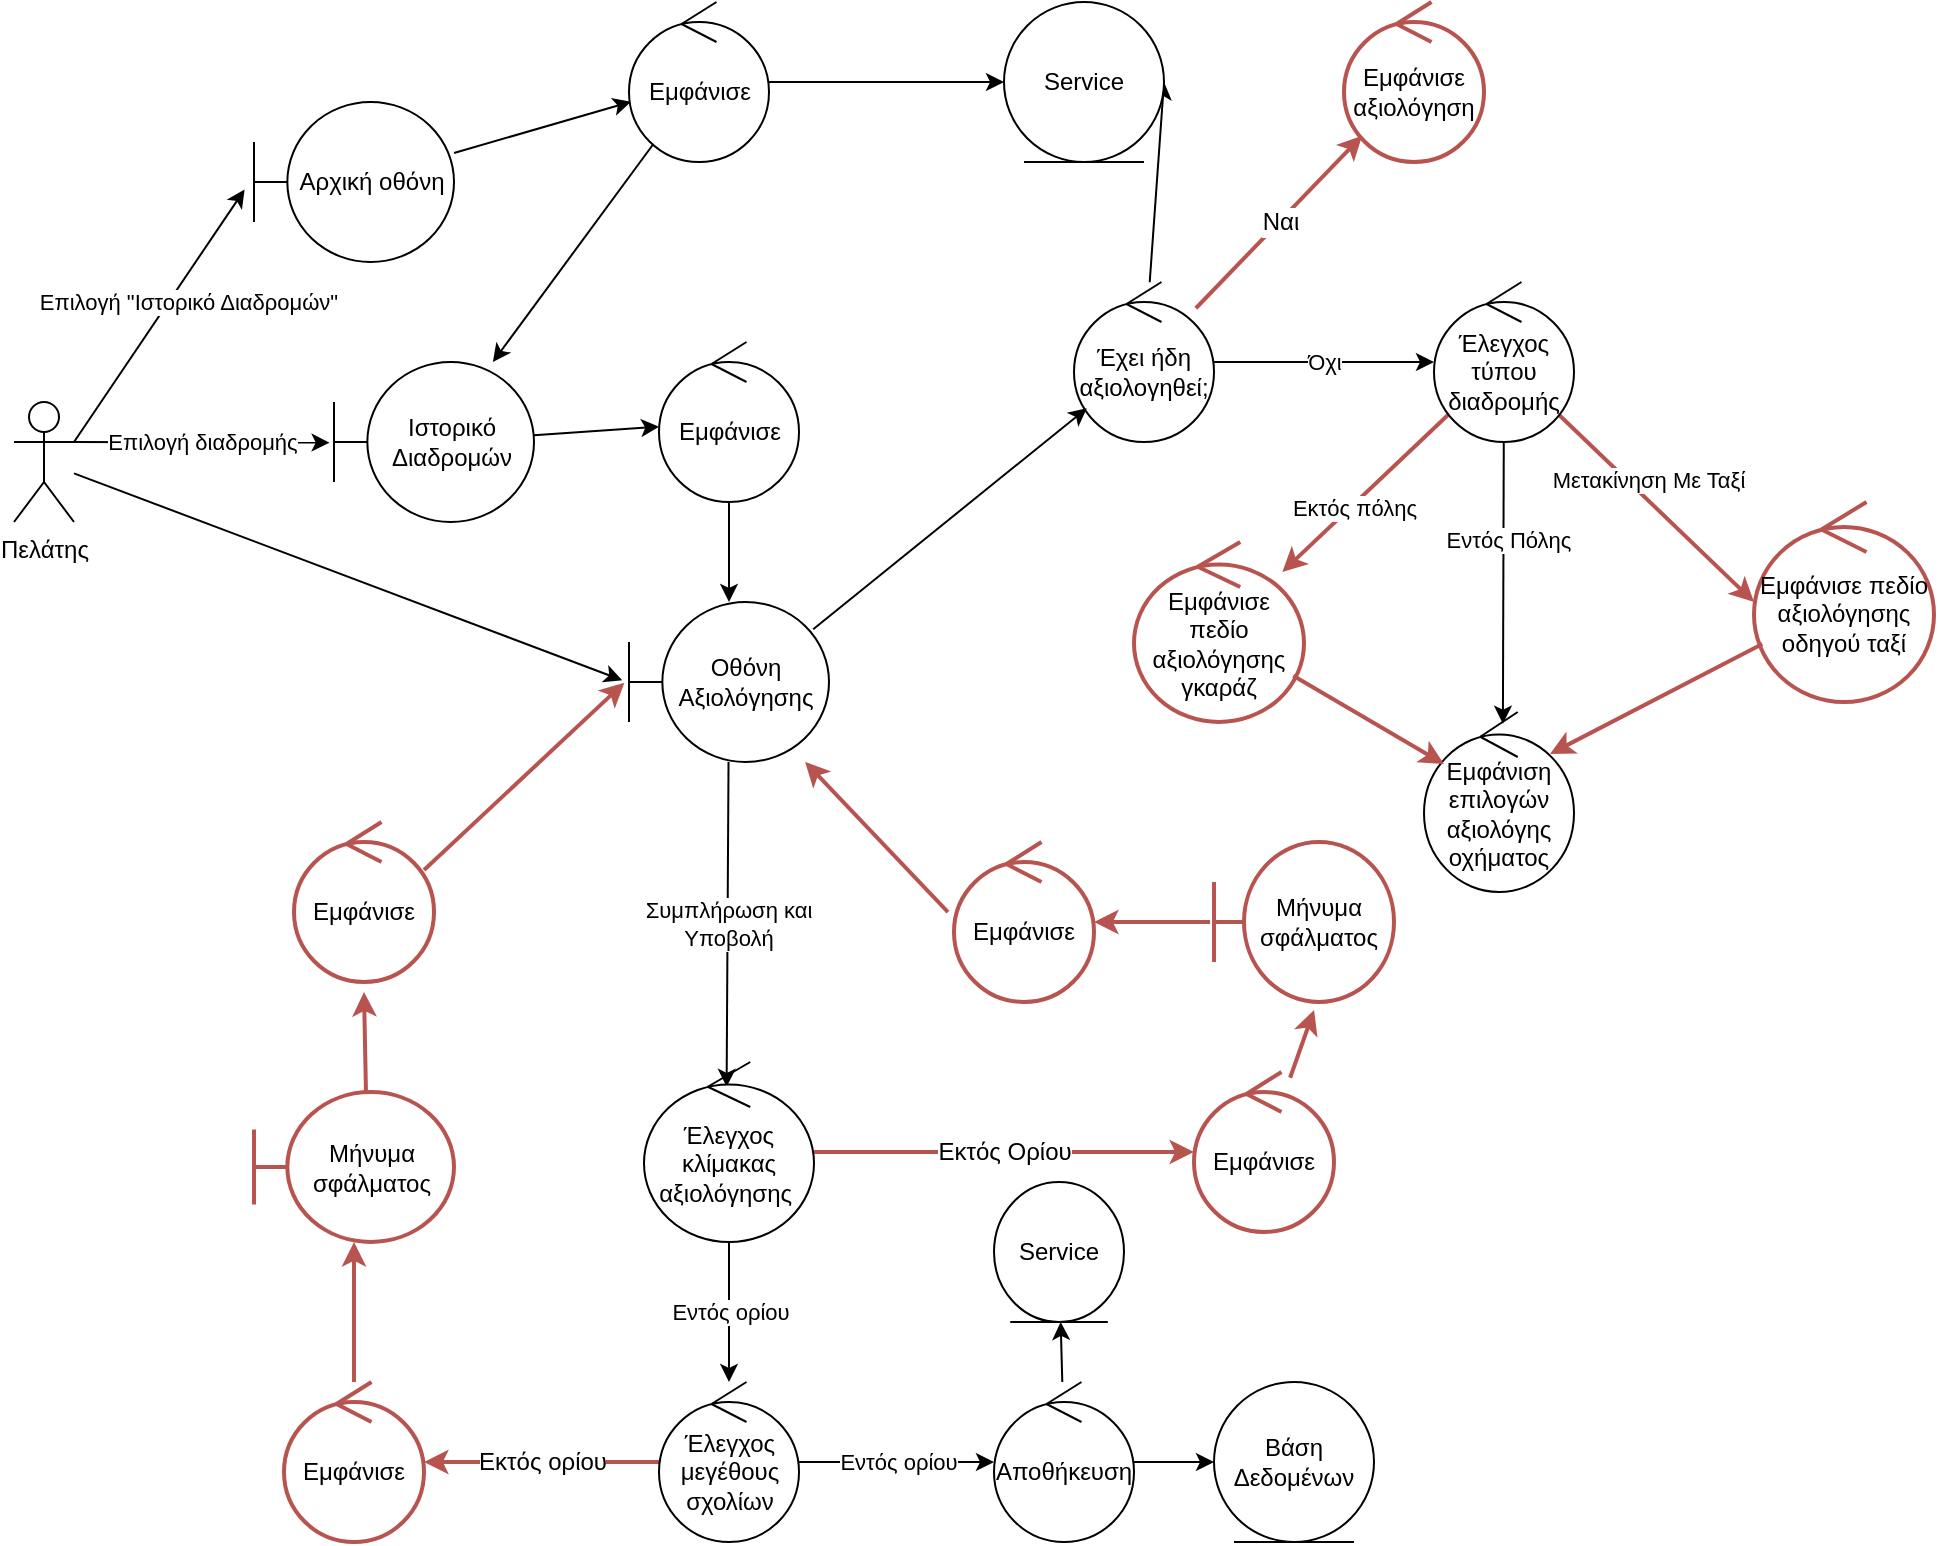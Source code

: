 <mxfile>
    <diagram id="tMwVYfzn25PWMmUZTQfm" name="Page-1">
        <mxGraphModel dx="1606" dy="571" grid="1" gridSize="10" guides="1" tooltips="1" connect="1" arrows="1" fold="1" page="1" pageScale="1" pageWidth="850" pageHeight="1100" math="0" shadow="0">
            <root>
                <mxCell id="0"/>
                <mxCell id="1" parent="0"/>
                <mxCell id="17" value="" style="edgeStyle=none;html=1;entryX=-0.047;entryY=0.547;entryDx=0;entryDy=0;entryPerimeter=0;exitX=1;exitY=0.333;exitDx=0;exitDy=0;exitPerimeter=0;" parent="1" source="2" target="57" edge="1">
                    <mxGeometry relative="1" as="geometry"/>
                </mxCell>
                <mxCell id="18" value="Επιλογή &quot;Ιστορικό Διαδρομών&quot;" style="edgeLabel;html=1;align=center;verticalAlign=middle;resizable=0;points=[];" parent="17" vertex="1" connectable="0">
                    <mxGeometry x="-0.355" y="-3" relative="1" as="geometry">
                        <mxPoint x="27" y="-31" as="offset"/>
                    </mxGeometry>
                </mxCell>
                <mxCell id="26" style="edgeStyle=none;html=1;entryX=-0.034;entryY=0.489;entryDx=0;entryDy=0;entryPerimeter=0;" parent="1" source="2" target="104" edge="1">
                    <mxGeometry relative="1" as="geometry"/>
                </mxCell>
                <mxCell id="66" value="Επιλογή διαδρομής" style="edgeStyle=none;html=1;exitX=1;exitY=0.333;exitDx=0;exitDy=0;exitPerimeter=0;entryX=-0.022;entryY=0.504;entryDx=0;entryDy=0;entryPerimeter=0;" parent="1" source="2" target="10" edge="1">
                    <mxGeometry relative="1" as="geometry"/>
                </mxCell>
                <mxCell id="2" value="Πελάτης" style="shape=umlActor;verticalLabelPosition=bottom;verticalAlign=top;html=1;" parent="1" vertex="1">
                    <mxGeometry x="-350" y="520" width="30" height="60" as="geometry"/>
                </mxCell>
                <mxCell id="14" value="" style="edgeStyle=none;html=1;entryX=0.526;entryY=0.065;entryDx=0;entryDy=0;entryPerimeter=0;" parent="1" source="8" target="15" edge="1">
                    <mxGeometry relative="1" as="geometry">
                        <mxPoint x="725" y="590" as="targetPoint"/>
                    </mxGeometry>
                </mxCell>
                <mxCell id="46" value="Εντός Πόλης" style="edgeLabel;html=1;align=center;verticalAlign=middle;resizable=0;points=[];" parent="14" vertex="1" connectable="0">
                    <mxGeometry x="-0.301" y="2" relative="1" as="geometry">
                        <mxPoint as="offset"/>
                    </mxGeometry>
                </mxCell>
                <mxCell id="43" style="edgeStyle=none;html=1;fontSize=12;fillColor=none;strokeColor=#b85450;strokeWidth=2;" parent="1" source="8" target="42" edge="1">
                    <mxGeometry relative="1" as="geometry"/>
                </mxCell>
                <mxCell id="45" value="Εκτός πόλης" style="edgeLabel;html=1;align=center;verticalAlign=middle;resizable=0;points=[];" parent="43" vertex="1" connectable="0">
                    <mxGeometry x="0.177" y="1" relative="1" as="geometry">
                        <mxPoint as="offset"/>
                    </mxGeometry>
                </mxCell>
                <mxCell id="48" style="edgeStyle=none;html=1;entryX=0;entryY=0.5;entryDx=0;entryDy=0;entryPerimeter=0;fontSize=12;fillColor=none;strokeColor=#b85450;strokeWidth=2;" parent="1" source="8" target="47" edge="1">
                    <mxGeometry relative="1" as="geometry"/>
                </mxCell>
                <mxCell id="49" value="Μετακίνηση Με Ταξί" style="edgeLabel;html=1;align=center;verticalAlign=middle;resizable=0;points=[];" parent="48" vertex="1" connectable="0">
                    <mxGeometry x="-0.3" relative="1" as="geometry">
                        <mxPoint x="11" as="offset"/>
                    </mxGeometry>
                </mxCell>
                <mxCell id="8" value="Έλεγχος τύπου διαδρομής" style="ellipse;shape=umlControl;whiteSpace=wrap;html=1;" parent="1" vertex="1">
                    <mxGeometry x="360" y="460" width="70" height="80" as="geometry"/>
                </mxCell>
                <mxCell id="105" value="" style="edgeStyle=none;html=1;" parent="1" source="10" target="103" edge="1">
                    <mxGeometry relative="1" as="geometry"/>
                </mxCell>
                <mxCell id="10" value="Ιστορικό Διαδρομών" style="shape=umlBoundary;whiteSpace=wrap;html=1;" parent="1" vertex="1">
                    <mxGeometry x="-190" y="500" width="100" height="80" as="geometry"/>
                </mxCell>
                <mxCell id="15" value="Εμφάνιση επιλογών αξιολόγης οχήματος" style="ellipse;shape=umlControl;whiteSpace=wrap;html=1;fillColor=default;strokeColor=default;strokeWidth=1;" parent="1" vertex="1">
                    <mxGeometry x="355" y="675" width="75" height="90" as="geometry"/>
                </mxCell>
                <mxCell id="30" value="Συμπλήρωση και&lt;br&gt;Υποβολή" style="edgeStyle=none;html=1;entryX=0.486;entryY=0.138;entryDx=0;entryDy=0;entryPerimeter=0;" parent="1" source="104" target="29" edge="1">
                    <mxGeometry relative="1" as="geometry">
                        <mxPoint x="-1" y="770" as="sourcePoint"/>
                    </mxGeometry>
                </mxCell>
                <mxCell id="32" value="Εντός ορίου" style="edgeStyle=none;html=1;" parent="1" source="29" target="31" edge="1">
                    <mxGeometry relative="1" as="geometry"/>
                </mxCell>
                <mxCell id="85" value="Εκτός Ορίου" style="edgeStyle=none;html=1;fontSize=12;fillColor=none;strokeColor=#b85450;strokeWidth=2;" parent="1" source="29" target="51" edge="1">
                    <mxGeometry relative="1" as="geometry"/>
                </mxCell>
                <mxCell id="29" value="Έλεγχος κλίμακας αξιολόγησης&amp;nbsp;" style="ellipse;shape=umlControl;whiteSpace=wrap;html=1;" parent="1" vertex="1">
                    <mxGeometry x="-35" y="850" width="85" height="90" as="geometry"/>
                </mxCell>
                <mxCell id="34" value="Εντός ορίου" style="edgeStyle=none;html=1;" parent="1" source="31" target="33" edge="1">
                    <mxGeometry relative="1" as="geometry"/>
                </mxCell>
                <mxCell id="88" value="Εκτός ορίου" style="edgeStyle=none;html=1;fontSize=12;fillColor=none;strokeColor=#b85450;strokeWidth=2;" parent="1" source="31" target="54" edge="1">
                    <mxGeometry relative="1" as="geometry"/>
                </mxCell>
                <mxCell id="31" value="Έλεγχος μεγέθους σχολίων" style="ellipse;shape=umlControl;whiteSpace=wrap;html=1;" parent="1" vertex="1">
                    <mxGeometry x="-27.5" y="1010" width="70" height="80" as="geometry"/>
                </mxCell>
                <mxCell id="36" value="" style="edgeStyle=none;html=1;" parent="1" source="33" target="35" edge="1">
                    <mxGeometry relative="1" as="geometry"/>
                </mxCell>
                <mxCell id="102" value="" style="edgeStyle=none;html=1;" parent="1" source="33" target="101" edge="1">
                    <mxGeometry relative="1" as="geometry"/>
                </mxCell>
                <mxCell id="33" value="Αποθήκευση" style="ellipse;shape=umlControl;whiteSpace=wrap;html=1;" parent="1" vertex="1">
                    <mxGeometry x="140" y="1010" width="70" height="80" as="geometry"/>
                </mxCell>
                <mxCell id="35" value="Βάση Δεδομένων" style="ellipse;shape=umlEntity;whiteSpace=wrap;html=1;" parent="1" vertex="1">
                    <mxGeometry x="250" y="1010" width="80" height="80" as="geometry"/>
                </mxCell>
                <mxCell id="84" style="edgeStyle=none;html=1;entryX=0.133;entryY=0.289;entryDx=0;entryDy=0;entryPerimeter=0;fontSize=12;fillColor=none;strokeColor=#b85450;strokeWidth=2;" parent="1" source="42" target="15" edge="1">
                    <mxGeometry relative="1" as="geometry">
                        <mxPoint x="580" y="690" as="targetPoint"/>
                    </mxGeometry>
                </mxCell>
                <mxCell id="42" value="Εμφάνισε πεδίο αξιολόγησης γκαράζ" style="ellipse;shape=umlControl;whiteSpace=wrap;html=1;strokeColor=#b85450;fillColor=none;strokeWidth=2;" parent="1" vertex="1">
                    <mxGeometry x="210" y="590" width="85" height="90" as="geometry"/>
                </mxCell>
                <mxCell id="50" style="edgeStyle=none;html=1;entryX=0.84;entryY=0.233;entryDx=0;entryDy=0;entryPerimeter=0;fontSize=12;fillColor=none;strokeColor=#b85450;strokeWidth=2;" parent="1" source="47" target="15" edge="1">
                    <mxGeometry relative="1" as="geometry"/>
                </mxCell>
                <mxCell id="47" value="Εμφάνισε πεδίο αξιολόγησης οδηγού ταξί" style="ellipse;shape=umlControl;whiteSpace=wrap;html=1;strokeColor=#b85450;fillColor=none;strokeWidth=2;" parent="1" vertex="1">
                    <mxGeometry x="520" y="570" width="90" height="100" as="geometry"/>
                </mxCell>
                <mxCell id="90" value="" style="edgeStyle=none;html=1;fontSize=12;fillColor=none;strokeColor=#b85450;strokeWidth=2;entryX=0.556;entryY=1.05;entryDx=0;entryDy=0;entryPerimeter=0;" parent="1" source="51" target="89" edge="1">
                    <mxGeometry relative="1" as="geometry"/>
                </mxCell>
                <mxCell id="51" value="Εμφάνισε" style="ellipse;shape=umlControl;whiteSpace=wrap;html=1;strokeColor=#b85450;fillColor=none;strokeWidth=2;" parent="1" vertex="1">
                    <mxGeometry x="240" y="855" width="70" height="80" as="geometry"/>
                </mxCell>
                <mxCell id="92" value="" style="edgeStyle=none;html=1;fontSize=12;fillColor=none;strokeColor=#b85450;strokeWidth=2;" parent="1" source="54" target="91" edge="1">
                    <mxGeometry relative="1" as="geometry"/>
                </mxCell>
                <mxCell id="54" value="Εμφάνισε" style="ellipse;shape=umlControl;whiteSpace=wrap;html=1;strokeColor=#b85450;fillColor=none;strokeWidth=2;" parent="1" vertex="1">
                    <mxGeometry x="-215" y="1010" width="70" height="80" as="geometry"/>
                </mxCell>
                <mxCell id="60" value="" style="edgeStyle=none;html=1;" parent="1" source="57" target="59" edge="1">
                    <mxGeometry relative="1" as="geometry"/>
                </mxCell>
                <mxCell id="57" value="Αρχική οθόνη" style="shape=umlBoundary;whiteSpace=wrap;html=1;" parent="1" vertex="1">
                    <mxGeometry x="-230" y="370" width="100" height="80" as="geometry"/>
                </mxCell>
                <mxCell id="62" value="" style="edgeStyle=none;html=1;" parent="1" source="59" target="10" edge="1">
                    <mxGeometry relative="1" as="geometry"/>
                </mxCell>
                <mxCell id="73" style="edgeStyle=none;html=1;entryX=0;entryY=0.5;entryDx=0;entryDy=0;" parent="1" source="59" target="72" edge="1">
                    <mxGeometry relative="1" as="geometry"/>
                </mxCell>
                <mxCell id="59" value="Εμφάνισε" style="ellipse;shape=umlControl;whiteSpace=wrap;html=1;" parent="1" vertex="1">
                    <mxGeometry x="-42.5" y="320" width="70" height="80" as="geometry"/>
                </mxCell>
                <mxCell id="71" value="Ναι" style="edgeStyle=none;html=1;fontSize=12;fillColor=none;strokeColor=#b85450;strokeWidth=2;" parent="1" source="67" target="70" edge="1">
                    <mxGeometry relative="1" as="geometry"/>
                </mxCell>
                <mxCell id="74" style="edgeStyle=none;html=1;entryX=1;entryY=0.5;entryDx=0;entryDy=0;" parent="1" source="67" target="72" edge="1">
                    <mxGeometry relative="1" as="geometry"/>
                </mxCell>
                <mxCell id="82" value="Όχι" style="edgeStyle=none;html=1;" parent="1" source="67" target="8" edge="1">
                    <mxGeometry relative="1" as="geometry"/>
                </mxCell>
                <mxCell id="67" value="Έχει ήδη αξιολογηθεί;" style="ellipse;shape=umlControl;whiteSpace=wrap;html=1;" parent="1" vertex="1">
                    <mxGeometry x="180" y="460" width="70" height="80" as="geometry"/>
                </mxCell>
                <mxCell id="70" value="Εμφάνισε&lt;br&gt;αξιολόγηση" style="ellipse;shape=umlControl;whiteSpace=wrap;html=1;fillColor=none;strokeColor=#b85450;strokeWidth=2;" parent="1" vertex="1">
                    <mxGeometry x="315" y="320" width="70" height="80" as="geometry"/>
                </mxCell>
                <mxCell id="72" value="Service" style="ellipse;shape=umlEntity;whiteSpace=wrap;html=1;" parent="1" vertex="1">
                    <mxGeometry x="145" y="320" width="80" height="80" as="geometry"/>
                </mxCell>
                <mxCell id="89" value="Μήνυμα σφάλματος" style="shape=umlBoundary;whiteSpace=wrap;html=1;fillColor=none;strokeColor=#b85450;strokeWidth=2;" parent="1" vertex="1">
                    <mxGeometry x="250" y="740" width="90" height="80" as="geometry"/>
                </mxCell>
                <mxCell id="91" value="Μήνυμα σφάλματος" style="shape=umlBoundary;whiteSpace=wrap;html=1;fillColor=none;strokeColor=#b85450;strokeWidth=2;" parent="1" vertex="1">
                    <mxGeometry x="-230" y="865" width="100" height="75" as="geometry"/>
                </mxCell>
                <mxCell id="95" value="Εμφάνισε" style="ellipse;shape=umlControl;whiteSpace=wrap;html=1;strokeColor=#b85450;fillColor=none;strokeWidth=2;" parent="1" vertex="1">
                    <mxGeometry x="-210" y="730" width="70" height="80" as="geometry"/>
                </mxCell>
                <mxCell id="96" style="edgeStyle=none;html=1;fontSize=12;fillColor=none;strokeColor=#b85450;strokeWidth=2;exitX=0.56;exitY=0.013;exitDx=0;exitDy=0;exitPerimeter=0;entryX=0.5;entryY=1.063;entryDx=0;entryDy=0;entryPerimeter=0;" parent="1" source="91" target="95" edge="1">
                    <mxGeometry relative="1" as="geometry">
                        <mxPoint x="-200" y="840" as="sourcePoint"/>
                        <mxPoint x="-325.02" y="801.06" as="targetPoint"/>
                    </mxGeometry>
                </mxCell>
                <mxCell id="97" style="edgeStyle=none;html=1;fontSize=12;fillColor=none;strokeColor=#b85450;strokeWidth=2;exitX=0.929;exitY=0.3;exitDx=0;exitDy=0;exitPerimeter=0;entryX=-0.023;entryY=0.504;entryDx=0;entryDy=0;entryPerimeter=0;" parent="1" source="95" target="104" edge="1">
                    <mxGeometry relative="1" as="geometry">
                        <mxPoint x="-65" y="809.995" as="sourcePoint"/>
                        <mxPoint x="-64" y="766.01" as="targetPoint"/>
                    </mxGeometry>
                </mxCell>
                <mxCell id="98" value="Εμφάνισε" style="ellipse;shape=umlControl;whiteSpace=wrap;html=1;strokeColor=#b85450;fillColor=none;strokeWidth=2;" parent="1" vertex="1">
                    <mxGeometry x="120" y="740" width="70" height="80" as="geometry"/>
                </mxCell>
                <mxCell id="99" value="" style="edgeStyle=none;html=1;fontSize=12;fillColor=none;strokeColor=#b85450;strokeWidth=2;exitX=-0.043;exitY=0.438;exitDx=0;exitDy=0;exitPerimeter=0;" parent="1" source="98" target="104" edge="1">
                    <mxGeometry relative="1" as="geometry">
                        <mxPoint x="108.897" y="878.11" as="sourcePoint"/>
                        <mxPoint x="141.103" y="830" as="targetPoint"/>
                    </mxGeometry>
                </mxCell>
                <mxCell id="100" value="" style="edgeStyle=none;html=1;fontSize=12;fillColor=none;strokeColor=#b85450;strokeWidth=2;entryX=1;entryY=0.5;entryDx=0;entryDy=0;entryPerimeter=0;exitX=-0.022;exitY=0.5;exitDx=0;exitDy=0;exitPerimeter=0;" parent="1" source="89" target="98" edge="1">
                    <mxGeometry relative="1" as="geometry">
                        <mxPoint x="236.127" y="938.11" as="sourcePoint"/>
                        <mxPoint x="268.333" y="890" as="targetPoint"/>
                    </mxGeometry>
                </mxCell>
                <mxCell id="101" value="Service" style="ellipse;shape=umlEntity;whiteSpace=wrap;html=1;" parent="1" vertex="1">
                    <mxGeometry x="140" y="910" width="65" height="70" as="geometry"/>
                </mxCell>
                <mxCell id="106" value="" style="edgeStyle=none;html=1;" parent="1" source="103" target="104" edge="1">
                    <mxGeometry relative="1" as="geometry"/>
                </mxCell>
                <mxCell id="103" value="Εμφάνισε" style="ellipse;shape=umlControl;whiteSpace=wrap;html=1;" parent="1" vertex="1">
                    <mxGeometry x="-27.5" y="490" width="70" height="80" as="geometry"/>
                </mxCell>
                <mxCell id="107" value="" style="edgeStyle=none;html=1;exitX=0.921;exitY=0.17;exitDx=0;exitDy=0;exitPerimeter=0;" parent="1" source="104" target="67" edge="1">
                    <mxGeometry relative="1" as="geometry"/>
                </mxCell>
                <mxCell id="104" value="Οθόνη Αξιολόγησης" style="shape=umlBoundary;whiteSpace=wrap;html=1;" parent="1" vertex="1">
                    <mxGeometry x="-42.5" y="620" width="100" height="80" as="geometry"/>
                </mxCell>
            </root>
        </mxGraphModel>
    </diagram>
</mxfile>